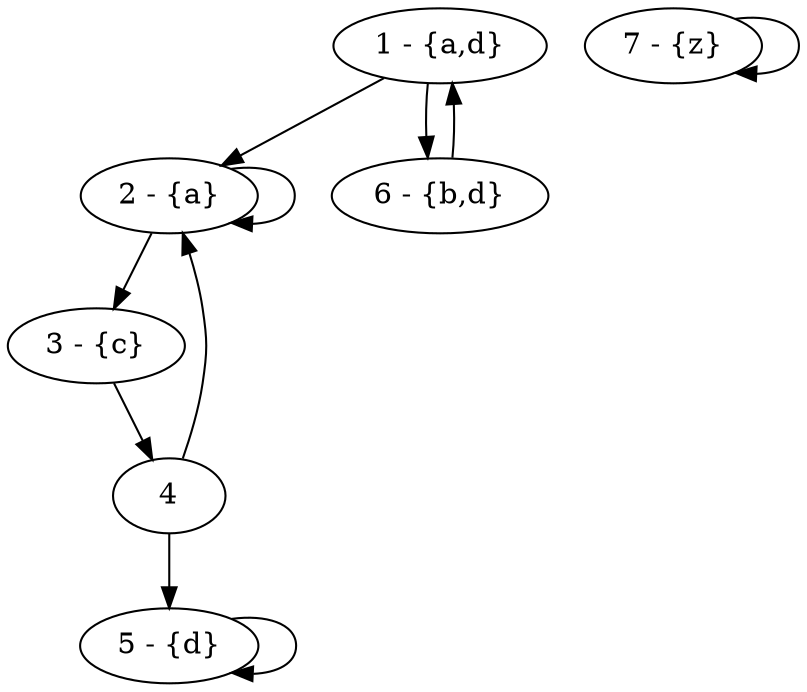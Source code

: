 digraph {
  1 -> 2;
  1 -> 6;
  2 -> 2;
  2 -> 3;
  3 -> 4;
  4 -> 5;
  4 -> 2;
  5 -> 5;
  6 -> 1;
  7 -> 7;

  1 [label="1 - {a,d}"];
  2 [label="2 - {a}"];
  3 [label="3 - {c}"];
  5 [label="5 - {d}"];
  6 [label="6 - {b,d}"];
  7 [label="7 - {z}"];
}